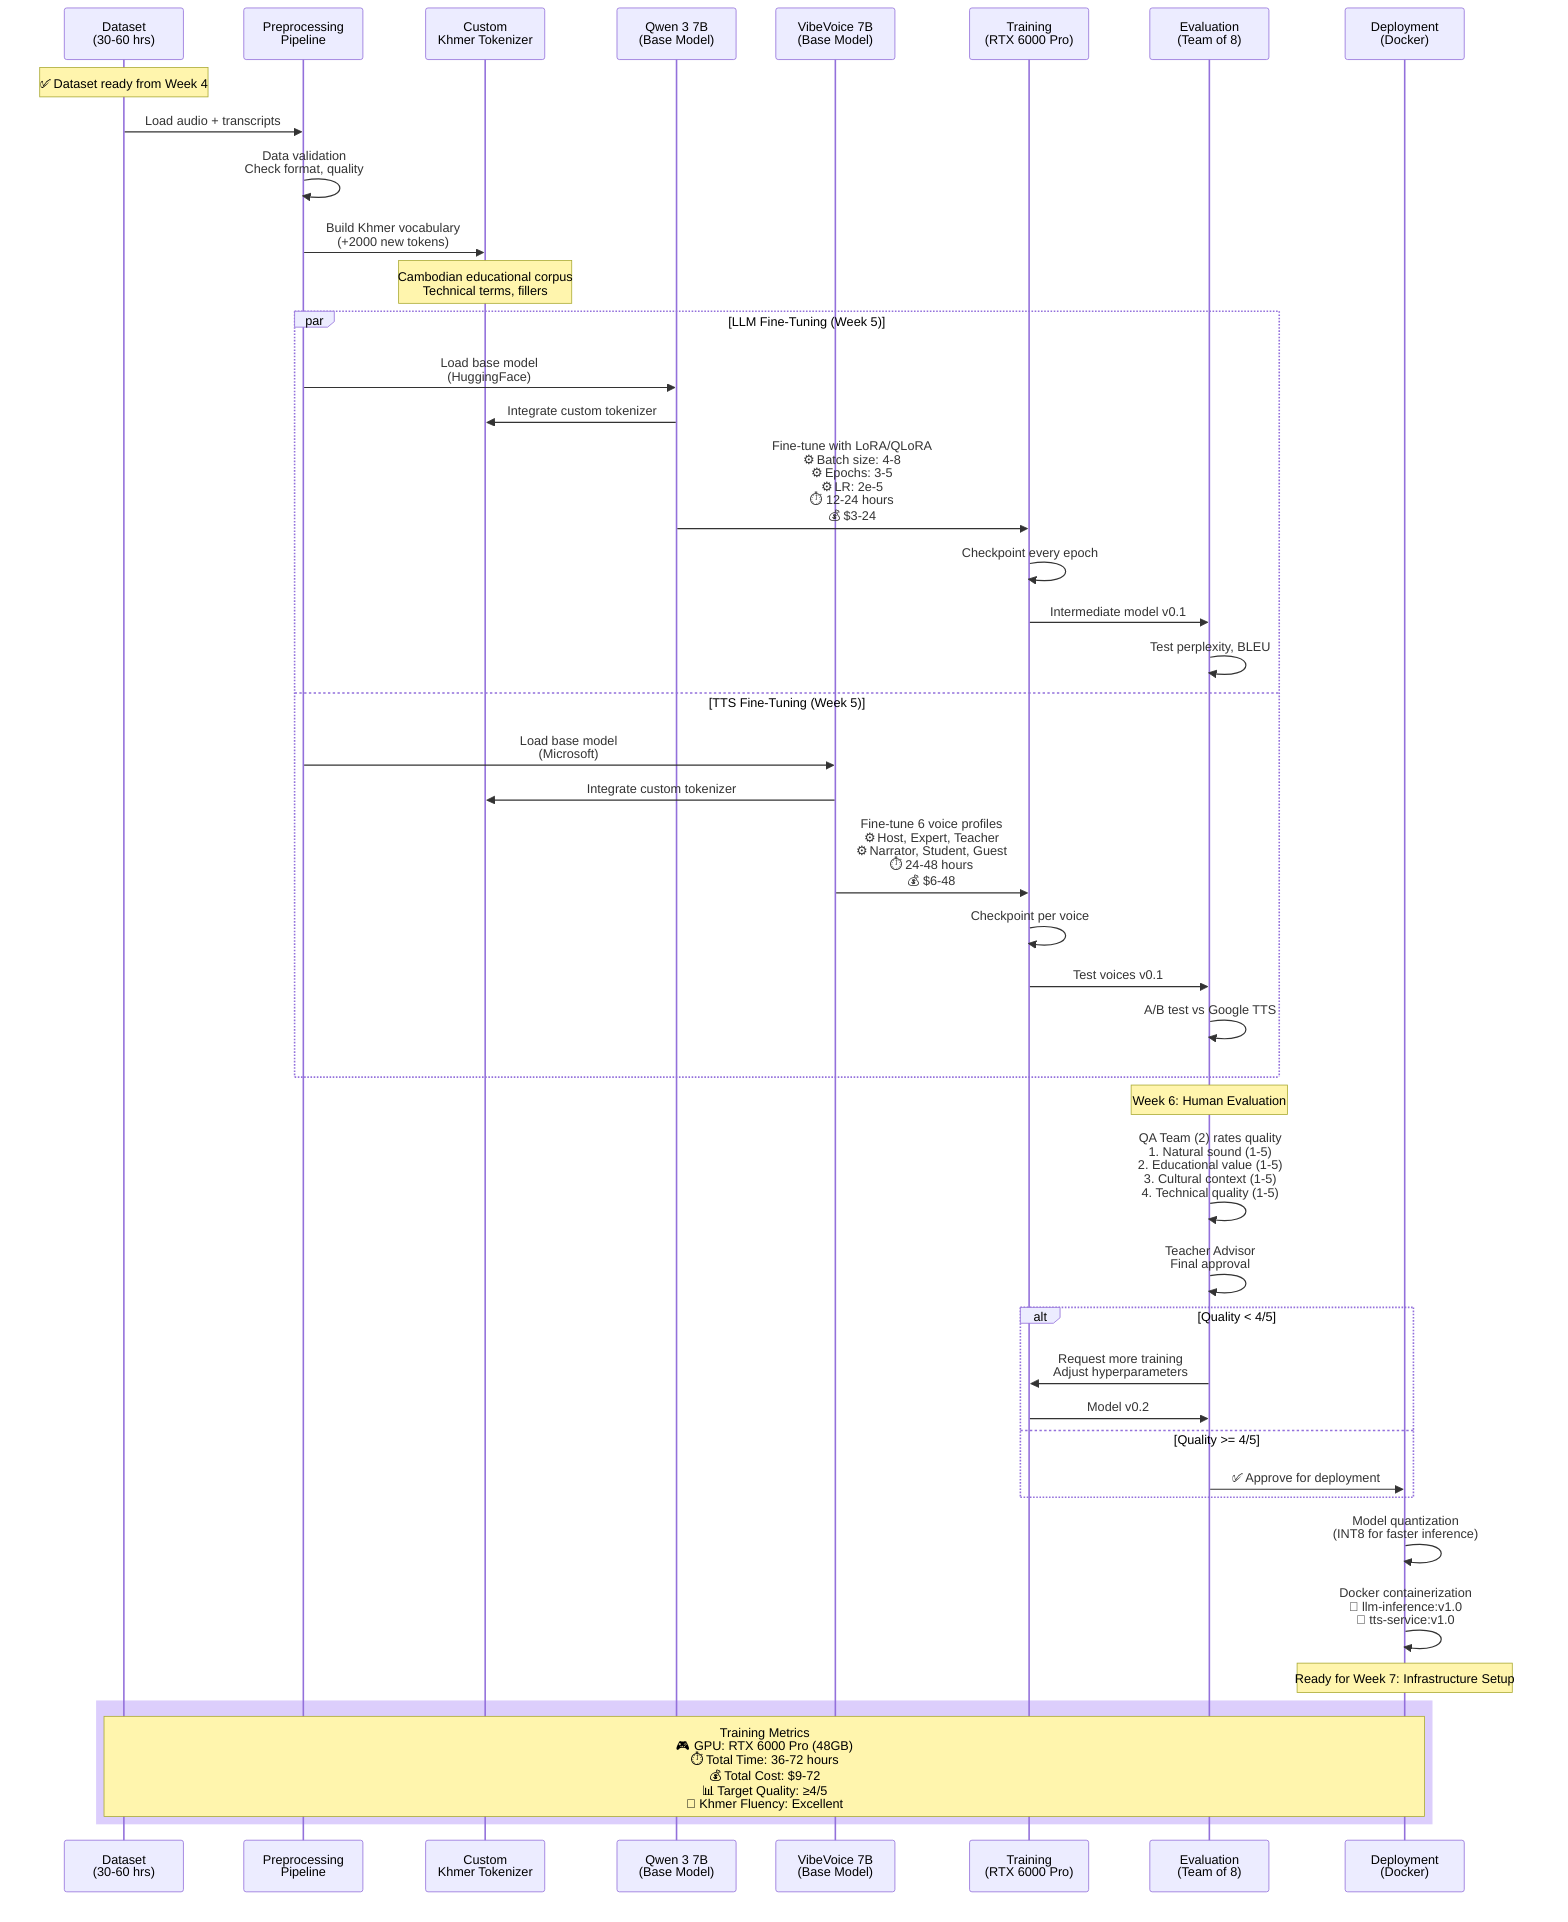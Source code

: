 %% Bopha - Model Fine-Tuning Pipeline (Weeks 5-6)
%% Training custom Khmer AI models on RTX 6000 Pro

sequenceDiagram
    participant DS as Dataset<br/>(30-60 hrs)
    participant PREP as Preprocessing<br/>Pipeline
    participant TOKEN as Custom<br/>Khmer Tokenizer
    participant QWEN as Qwen 3 7B<br/>(Base Model)
    participant VIBE as VibeVoice 7B<br/>(Base Model)
    participant TRAIN as Training<br/>(RTX 6000 Pro)
    participant EVAL as Evaluation<br/>(Team of 8)
    participant DEPLOY as Deployment<br/>(Docker)

    Note over DS: ✅ Dataset ready from Week 4
    
    DS->>PREP: Load audio + transcripts
    PREP->>PREP: Data validation<br/>Check format, quality
    
    PREP->>TOKEN: Build Khmer vocabulary<br/>(+2000 new tokens)
    Note over TOKEN: Cambodian educational corpus<br/>Technical terms, fillers

    par LLM Fine-Tuning (Week 5)
        PREP->>QWEN: Load base model<br/>(HuggingFace)
        QWEN->>TOKEN: Integrate custom tokenizer
        QWEN->>TRAIN: Fine-tune with LoRA/QLoRA<br/>⚙️ Batch size: 4-8<br/>⚙️ Epochs: 3-5<br/>⚙️ LR: 2e-5<br/>⏱️ 12-24 hours<br/>💰 $3-24
        TRAIN->>TRAIN: Checkpoint every epoch
        TRAIN->>EVAL: Intermediate model v0.1
        EVAL->>EVAL: Test perplexity, BLEU
    and TTS Fine-Tuning (Week 5)
        PREP->>VIBE: Load base model<br/>(Microsoft)
        VIBE->>TOKEN: Integrate custom tokenizer
        VIBE->>TRAIN: Fine-tune 6 voice profiles<br/>⚙️ Host, Expert, Teacher<br/>⚙️ Narrator, Student, Guest<br/>⏱️ 24-48 hours<br/>💰 $6-48
        TRAIN->>TRAIN: Checkpoint per voice
        TRAIN->>EVAL: Test voices v0.1
        EVAL->>EVAL: A/B test vs Google TTS
    end

    Note over EVAL: Week 6: Human Evaluation

    EVAL->>EVAL: QA Team (2) rates quality<br/>1. Natural sound (1-5)<br/>2. Educational value (1-5)<br/>3. Cultural context (1-5)<br/>4. Technical quality (1-5)
    
    EVAL->>EVAL: Teacher Advisor<br/>Final approval
    
    alt Quality < 4/5
        EVAL->>TRAIN: Request more training<br/>Adjust hyperparameters
        TRAIN->>EVAL: Model v0.2
    else Quality >= 4/5
        EVAL->>DEPLOY: ✅ Approve for deployment
    end

    DEPLOY->>DEPLOY: Model quantization<br/>(INT8 for faster inference)
    DEPLOY->>DEPLOY: Docker containerization<br/>🐳 llm-inference:v1.0<br/>🐳 tts-service:v1.0
    
    Note over DEPLOY: Ready for Week 7: Infrastructure Setup

    rect rgb(139, 92, 246, 0.3)
        Note over DS,DEPLOY: Training Metrics<br/>🎮 GPU: RTX 6000 Pro (48GB)<br/>⏱️ Total Time: 36-72 hours<br/>💰 Total Cost: $9-72<br/>📊 Target Quality: ≥4/5<br/>🎯 Khmer Fluency: Excellent
    end